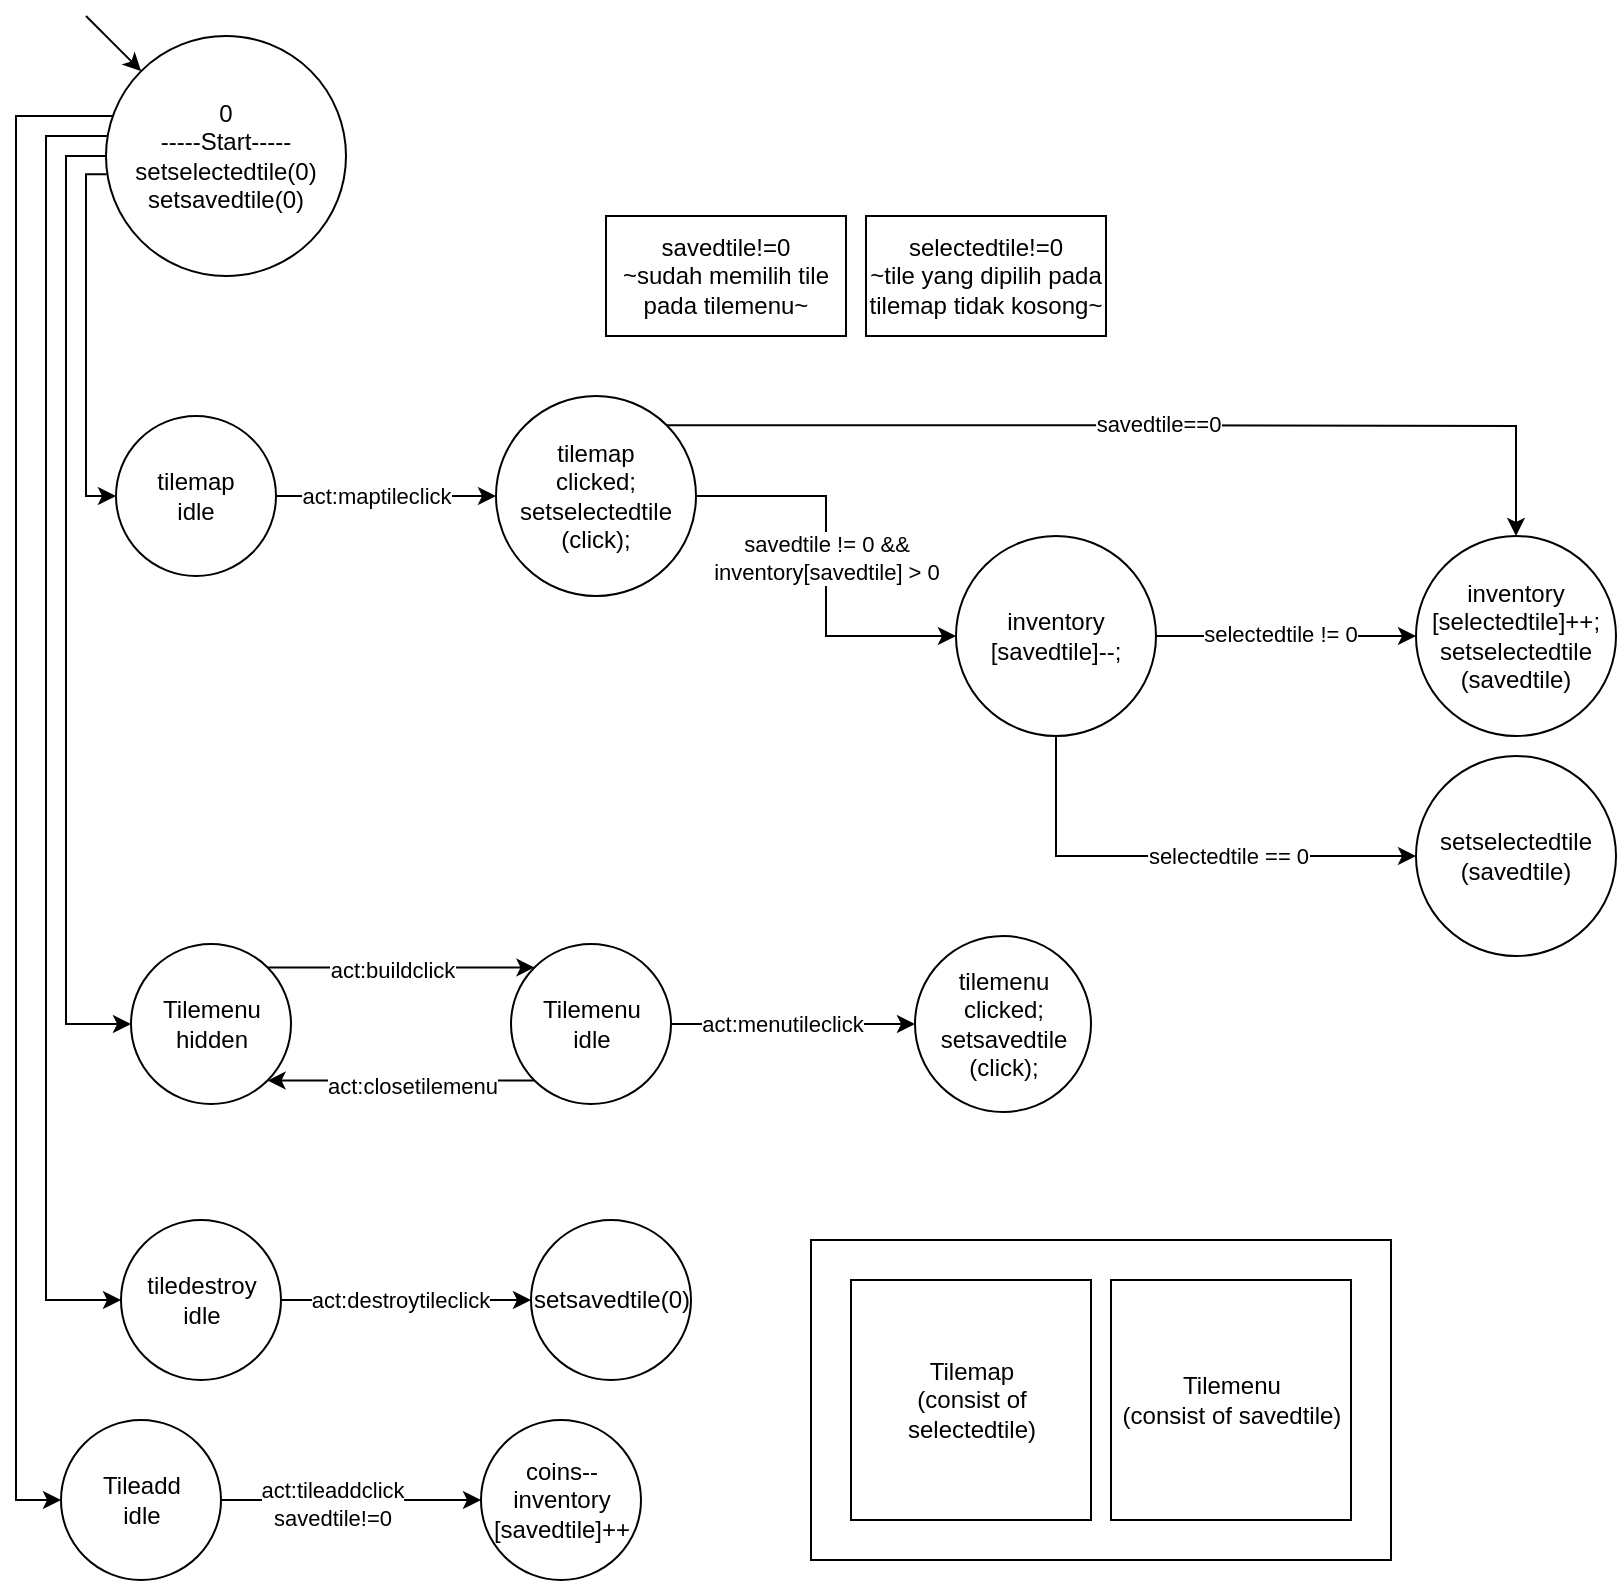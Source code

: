 <mxfile version="24.6.3" type="github">
  <diagram name="Page-1" id="B2VvSjPYqP0Dd8WSLtDL">
    <mxGraphModel dx="1647" dy="351" grid="1" gridSize="10" guides="1" tooltips="1" connect="1" arrows="1" fold="1" page="1" pageScale="1" pageWidth="850" pageHeight="1100" math="0" shadow="0">
      <root>
        <mxCell id="0" />
        <mxCell id="1" parent="0" />
        <mxCell id="H23mw5haXismM71pRZtm-64" style="edgeStyle=orthogonalEdgeStyle;rounded=0;orthogonalLoop=1;jettySize=auto;html=1;entryX=0;entryY=0.5;entryDx=0;entryDy=0;exitX=0.003;exitY=0.576;exitDx=0;exitDy=0;exitPerimeter=0;" parent="1" source="H23mw5haXismM71pRZtm-1" target="H23mw5haXismM71pRZtm-12" edge="1">
          <mxGeometry relative="1" as="geometry">
            <Array as="points">
              <mxPoint x="-795" y="159" />
              <mxPoint x="-795" y="320" />
            </Array>
          </mxGeometry>
        </mxCell>
        <mxCell id="H23mw5haXismM71pRZtm-65" style="edgeStyle=orthogonalEdgeStyle;rounded=0;orthogonalLoop=1;jettySize=auto;html=1;entryX=0;entryY=0.5;entryDx=0;entryDy=0;exitX=0;exitY=0.5;exitDx=0;exitDy=0;" parent="1" source="H23mw5haXismM71pRZtm-1" target="H23mw5haXismM71pRZtm-38" edge="1">
          <mxGeometry relative="1" as="geometry">
            <Array as="points">
              <mxPoint x="-805" y="150" />
              <mxPoint x="-805" y="584" />
            </Array>
          </mxGeometry>
        </mxCell>
        <mxCell id="H23mw5haXismM71pRZtm-67" style="edgeStyle=orthogonalEdgeStyle;rounded=0;orthogonalLoop=1;jettySize=auto;html=1;entryX=0;entryY=0.5;entryDx=0;entryDy=0;" parent="1" source="H23mw5haXismM71pRZtm-1" target="H23mw5haXismM71pRZtm-58" edge="1">
          <mxGeometry relative="1" as="geometry">
            <Array as="points">
              <mxPoint x="-815" y="140" />
              <mxPoint x="-815" y="722" />
            </Array>
          </mxGeometry>
        </mxCell>
        <mxCell id="H23mw5haXismM71pRZtm-69" style="edgeStyle=orthogonalEdgeStyle;rounded=0;orthogonalLoop=1;jettySize=auto;html=1;" parent="1" source="H23mw5haXismM71pRZtm-1" target="H23mw5haXismM71pRZtm-70" edge="1">
          <mxGeometry relative="1" as="geometry">
            <mxPoint x="-780" y="740" as="targetPoint" />
            <Array as="points">
              <mxPoint x="-830" y="130" />
              <mxPoint x="-830" y="822" />
            </Array>
          </mxGeometry>
        </mxCell>
        <mxCell id="H23mw5haXismM71pRZtm-1" value="&lt;div&gt;0&lt;/div&gt;-----Start-----&lt;div&gt;setselectedtile(0)&lt;/div&gt;&lt;div&gt;setsavedtile(0)&lt;/div&gt;" style="ellipse;whiteSpace=wrap;html=1;aspect=fixed;" parent="1" vertex="1">
          <mxGeometry x="-785" y="90" width="120" height="120" as="geometry" />
        </mxCell>
        <mxCell id="H23mw5haXismM71pRZtm-14" style="edgeStyle=orthogonalEdgeStyle;rounded=0;orthogonalLoop=1;jettySize=auto;html=1;entryX=0;entryY=0.5;entryDx=0;entryDy=0;" parent="1" source="H23mw5haXismM71pRZtm-12" target="H23mw5haXismM71pRZtm-13" edge="1">
          <mxGeometry relative="1" as="geometry" />
        </mxCell>
        <mxCell id="H23mw5haXismM71pRZtm-15" value="act:maptileclick" style="edgeLabel;html=1;align=center;verticalAlign=middle;resizable=0;points=[];" parent="H23mw5haXismM71pRZtm-14" vertex="1" connectable="0">
          <mxGeometry x="-0.097" y="1" relative="1" as="geometry">
            <mxPoint y="1" as="offset" />
          </mxGeometry>
        </mxCell>
        <mxCell id="H23mw5haXismM71pRZtm-12" value="tilemap&lt;br&gt;idle" style="ellipse;whiteSpace=wrap;html=1;aspect=fixed;" parent="1" vertex="1">
          <mxGeometry x="-780" y="280" width="80" height="80" as="geometry" />
        </mxCell>
        <mxCell id="H23mw5haXismM71pRZtm-26" style="edgeStyle=orthogonalEdgeStyle;rounded=0;orthogonalLoop=1;jettySize=auto;html=1;exitX=1;exitY=0.5;exitDx=0;exitDy=0;" parent="1" source="H23mw5haXismM71pRZtm-13" target="H23mw5haXismM71pRZtm-25" edge="1">
          <mxGeometry relative="1" as="geometry" />
        </mxCell>
        <mxCell id="H23mw5haXismM71pRZtm-27" value="savedtile != 0 &amp;amp;&amp;amp;&lt;br&gt;inventory[savedtile] &amp;gt; 0" style="edgeLabel;html=1;align=center;verticalAlign=middle;resizable=0;points=[];" parent="H23mw5haXismM71pRZtm-26" vertex="1" connectable="0">
          <mxGeometry x="-0.137" y="-1" relative="1" as="geometry">
            <mxPoint x="1" y="9" as="offset" />
          </mxGeometry>
        </mxCell>
        <mxCell id="nFDg0CQgzNbgJ2Q2-bqe-1" style="edgeStyle=orthogonalEdgeStyle;rounded=0;orthogonalLoop=1;jettySize=auto;html=1;exitX=1;exitY=0;exitDx=0;exitDy=0;entryX=0.5;entryY=0;entryDx=0;entryDy=0;" parent="1" source="H23mw5haXismM71pRZtm-13" target="H23mw5haXismM71pRZtm-51" edge="1">
          <mxGeometry relative="1" as="geometry">
            <mxPoint x="-465" y="470.0" as="targetPoint" />
            <Array as="points">
              <mxPoint x="-270" y="285" />
              <mxPoint x="-80" y="285" />
            </Array>
          </mxGeometry>
        </mxCell>
        <mxCell id="nFDg0CQgzNbgJ2Q2-bqe-3" value="savedtile==0" style="edgeLabel;html=1;align=center;verticalAlign=middle;resizable=0;points=[];" parent="nFDg0CQgzNbgJ2Q2-bqe-1" vertex="1" connectable="0">
          <mxGeometry x="-0.591" y="1" relative="1" as="geometry">
            <mxPoint x="147" as="offset" />
          </mxGeometry>
        </mxCell>
        <mxCell id="H23mw5haXismM71pRZtm-13" value="tilemap&lt;br&gt;clicked;&lt;br&gt;setselectedtile&lt;br&gt;(click);" style="ellipse;whiteSpace=wrap;html=1;aspect=fixed;" parent="1" vertex="1">
          <mxGeometry x="-590" y="270" width="100" height="100" as="geometry" />
        </mxCell>
        <mxCell id="H23mw5haXismM71pRZtm-24" value="" style="rounded=0;whiteSpace=wrap;html=1;" parent="1" vertex="1">
          <mxGeometry x="-432.5" y="692" width="290" height="160" as="geometry" />
        </mxCell>
        <mxCell id="H23mw5haXismM71pRZtm-22" value="Tilemap&lt;br&gt;(consist of selectedtile)" style="whiteSpace=wrap;html=1;aspect=fixed;" parent="1" vertex="1">
          <mxGeometry x="-412.5" y="712" width="120" height="120" as="geometry" />
        </mxCell>
        <mxCell id="H23mw5haXismM71pRZtm-23" value="Tilemenu&lt;br&gt;(consist of savedtile)" style="whiteSpace=wrap;html=1;aspect=fixed;" parent="1" vertex="1">
          <mxGeometry x="-282.5" y="712" width="120" height="120" as="geometry" />
        </mxCell>
        <mxCell id="H23mw5haXismM71pRZtm-52" style="edgeStyle=orthogonalEdgeStyle;rounded=0;orthogonalLoop=1;jettySize=auto;html=1;" parent="1" source="H23mw5haXismM71pRZtm-25" target="H23mw5haXismM71pRZtm-51" edge="1">
          <mxGeometry relative="1" as="geometry" />
        </mxCell>
        <mxCell id="H23mw5haXismM71pRZtm-53" value="selectedtile != 0" style="edgeLabel;html=1;align=center;verticalAlign=middle;resizable=0;points=[];" parent="H23mw5haXismM71pRZtm-52" vertex="1" connectable="0">
          <mxGeometry x="-0.046" y="1" relative="1" as="geometry">
            <mxPoint as="offset" />
          </mxGeometry>
        </mxCell>
        <mxCell id="H23mw5haXismM71pRZtm-55" style="edgeStyle=orthogonalEdgeStyle;rounded=0;orthogonalLoop=1;jettySize=auto;html=1;entryX=0;entryY=0.5;entryDx=0;entryDy=0;" parent="1" source="H23mw5haXismM71pRZtm-25" target="H23mw5haXismM71pRZtm-54" edge="1">
          <mxGeometry relative="1" as="geometry">
            <Array as="points">
              <mxPoint x="-310" y="500" />
            </Array>
          </mxGeometry>
        </mxCell>
        <mxCell id="H23mw5haXismM71pRZtm-56" value="selectedtile == 0" style="edgeLabel;html=1;align=center;verticalAlign=middle;resizable=0;points=[];" parent="H23mw5haXismM71pRZtm-55" vertex="1" connectable="0">
          <mxGeometry x="0.215" relative="1" as="geometry">
            <mxPoint as="offset" />
          </mxGeometry>
        </mxCell>
        <mxCell id="H23mw5haXismM71pRZtm-25" value="&lt;div&gt;inventory&lt;br&gt;[savedtile]--;&lt;/div&gt;" style="ellipse;whiteSpace=wrap;html=1;aspect=fixed;" parent="1" vertex="1">
          <mxGeometry x="-360" y="340" width="100" height="100" as="geometry" />
        </mxCell>
        <mxCell id="H23mw5haXismM71pRZtm-29" value="" style="endArrow=classic;html=1;rounded=0;entryX=0;entryY=0;entryDx=0;entryDy=0;" parent="1" target="H23mw5haXismM71pRZtm-1" edge="1">
          <mxGeometry width="50" height="50" relative="1" as="geometry">
            <mxPoint x="-795" y="80" as="sourcePoint" />
            <mxPoint x="-773" y="102" as="targetPoint" />
          </mxGeometry>
        </mxCell>
        <mxCell id="H23mw5haXismM71pRZtm-30" style="edgeStyle=orthogonalEdgeStyle;rounded=0;orthogonalLoop=1;jettySize=auto;html=1;entryX=0;entryY=0.5;entryDx=0;entryDy=0;exitX=1;exitY=0.5;exitDx=0;exitDy=0;" parent="1" source="H23mw5haXismM71pRZtm-39" target="H23mw5haXismM71pRZtm-35" edge="1">
          <mxGeometry relative="1" as="geometry">
            <mxPoint x="-367" y="652" as="sourcePoint" />
          </mxGeometry>
        </mxCell>
        <mxCell id="H23mw5haXismM71pRZtm-31" value="act:menutileclick" style="edgeLabel;html=1;align=center;verticalAlign=middle;resizable=0;points=[];" parent="H23mw5haXismM71pRZtm-30" vertex="1" connectable="0">
          <mxGeometry x="-0.097" y="1" relative="1" as="geometry">
            <mxPoint y="1" as="offset" />
          </mxGeometry>
        </mxCell>
        <mxCell id="H23mw5haXismM71pRZtm-35" value="tilemenu&lt;br&gt;clicked;&lt;br&gt;setsavedtile&lt;br&gt;(click);" style="ellipse;whiteSpace=wrap;html=1;aspect=fixed;" parent="1" vertex="1">
          <mxGeometry x="-380.5" y="540" width="88" height="88" as="geometry" />
        </mxCell>
        <mxCell id="H23mw5haXismM71pRZtm-40" value="" style="edgeStyle=orthogonalEdgeStyle;rounded=0;orthogonalLoop=1;jettySize=auto;html=1;exitX=1;exitY=0;exitDx=0;exitDy=0;entryX=0;entryY=0;entryDx=0;entryDy=0;" parent="1" source="H23mw5haXismM71pRZtm-38" target="H23mw5haXismM71pRZtm-39" edge="1">
          <mxGeometry relative="1" as="geometry" />
        </mxCell>
        <mxCell id="H23mw5haXismM71pRZtm-41" value="act:buildclick" style="edgeLabel;html=1;align=center;verticalAlign=middle;resizable=0;points=[];" parent="H23mw5haXismM71pRZtm-40" vertex="1" connectable="0">
          <mxGeometry x="-0.07" y="-1" relative="1" as="geometry">
            <mxPoint as="offset" />
          </mxGeometry>
        </mxCell>
        <mxCell id="H23mw5haXismM71pRZtm-38" value="Tilemenu&lt;br&gt;hidden" style="ellipse;whiteSpace=wrap;html=1;aspect=fixed;" parent="1" vertex="1">
          <mxGeometry x="-772.5" y="544" width="80" height="80" as="geometry" />
        </mxCell>
        <mxCell id="H23mw5haXismM71pRZtm-44" style="edgeStyle=orthogonalEdgeStyle;rounded=0;orthogonalLoop=1;jettySize=auto;html=1;entryX=1;entryY=1;entryDx=0;entryDy=0;exitX=0;exitY=1;exitDx=0;exitDy=0;" parent="1" source="H23mw5haXismM71pRZtm-39" target="H23mw5haXismM71pRZtm-38" edge="1">
          <mxGeometry relative="1" as="geometry" />
        </mxCell>
        <mxCell id="H23mw5haXismM71pRZtm-45" value="act:closetilemenu" style="edgeLabel;html=1;align=center;verticalAlign=middle;resizable=0;points=[];" parent="H23mw5haXismM71pRZtm-44" vertex="1" connectable="0">
          <mxGeometry x="0.215" y="2" relative="1" as="geometry">
            <mxPoint x="20" as="offset" />
          </mxGeometry>
        </mxCell>
        <mxCell id="H23mw5haXismM71pRZtm-39" value="Tilemenu&lt;br&gt;idle" style="ellipse;whiteSpace=wrap;html=1;aspect=fixed;" parent="1" vertex="1">
          <mxGeometry x="-582.5" y="544" width="80" height="80" as="geometry" />
        </mxCell>
        <mxCell id="H23mw5haXismM71pRZtm-48" value="savedtile!=0&lt;br&gt;~sudah memilih tile pada tilemenu~" style="rounded=0;whiteSpace=wrap;html=1;" parent="1" vertex="1">
          <mxGeometry x="-535" y="180" width="120" height="60" as="geometry" />
        </mxCell>
        <mxCell id="H23mw5haXismM71pRZtm-49" value="selectedtile!=0&lt;br&gt;~tile yang dipilih pada tilemap tidak kosong~" style="rounded=0;whiteSpace=wrap;html=1;" parent="1" vertex="1">
          <mxGeometry x="-405" y="180" width="120" height="60" as="geometry" />
        </mxCell>
        <mxCell id="H23mw5haXismM71pRZtm-51" value="&lt;div&gt;&lt;div&gt;inventory&lt;/div&gt;&lt;div&gt;[selectedtile]++;&lt;br&gt;setselectedtile&lt;br&gt;(savedtile)&lt;br&gt;&lt;/div&gt;&lt;/div&gt;" style="ellipse;whiteSpace=wrap;html=1;aspect=fixed;" parent="1" vertex="1">
          <mxGeometry x="-130" y="340" width="100" height="100" as="geometry" />
        </mxCell>
        <mxCell id="H23mw5haXismM71pRZtm-54" value="&lt;div&gt;&lt;div&gt;&lt;span style=&quot;background-color: initial;&quot;&gt;setselectedtile&lt;/span&gt;&lt;br&gt;&lt;/div&gt;&lt;div&gt;(savedtile)&lt;br&gt;&lt;/div&gt;&lt;/div&gt;" style="ellipse;whiteSpace=wrap;html=1;aspect=fixed;" parent="1" vertex="1">
          <mxGeometry x="-130" y="450" width="100" height="100" as="geometry" />
        </mxCell>
        <mxCell id="H23mw5haXismM71pRZtm-61" value="" style="edgeStyle=orthogonalEdgeStyle;rounded=0;orthogonalLoop=1;jettySize=auto;html=1;" parent="1" source="H23mw5haXismM71pRZtm-58" target="H23mw5haXismM71pRZtm-60" edge="1">
          <mxGeometry relative="1" as="geometry" />
        </mxCell>
        <mxCell id="H23mw5haXismM71pRZtm-62" value="act:destroytileclick" style="edgeLabel;html=1;align=center;verticalAlign=middle;resizable=0;points=[];" parent="H23mw5haXismM71pRZtm-61" vertex="1" connectable="0">
          <mxGeometry x="-0.573" y="1" relative="1" as="geometry">
            <mxPoint x="33" y="1" as="offset" />
          </mxGeometry>
        </mxCell>
        <mxCell id="H23mw5haXismM71pRZtm-58" value="tiledestroy&lt;div&gt;idle&lt;/div&gt;" style="ellipse;whiteSpace=wrap;html=1;aspect=fixed;" parent="1" vertex="1">
          <mxGeometry x="-777.5" y="682" width="80" height="80" as="geometry" />
        </mxCell>
        <mxCell id="H23mw5haXismM71pRZtm-60" value="setsavedtile(0)" style="ellipse;whiteSpace=wrap;html=1;" parent="1" vertex="1">
          <mxGeometry x="-572.5" y="682" width="80" height="80" as="geometry" />
        </mxCell>
        <mxCell id="H23mw5haXismM71pRZtm-71" style="edgeStyle=orthogonalEdgeStyle;rounded=0;orthogonalLoop=1;jettySize=auto;html=1;" parent="1" source="H23mw5haXismM71pRZtm-70" target="H23mw5haXismM71pRZtm-72" edge="1">
          <mxGeometry relative="1" as="geometry">
            <mxPoint x="-617.5" y="822" as="targetPoint" />
          </mxGeometry>
        </mxCell>
        <mxCell id="H23mw5haXismM71pRZtm-73" value="act:tileaddclick&lt;br&gt;savedtile!=0" style="edgeLabel;html=1;align=center;verticalAlign=middle;resizable=0;points=[];" parent="H23mw5haXismM71pRZtm-71" vertex="1" connectable="0">
          <mxGeometry x="-0.155" y="-2" relative="1" as="geometry">
            <mxPoint as="offset" />
          </mxGeometry>
        </mxCell>
        <mxCell id="H23mw5haXismM71pRZtm-70" value="Tileadd&lt;br&gt;idle" style="ellipse;whiteSpace=wrap;html=1;aspect=fixed;" parent="1" vertex="1">
          <mxGeometry x="-807.5" y="782" width="80" height="80" as="geometry" />
        </mxCell>
        <mxCell id="H23mw5haXismM71pRZtm-72" value="&lt;div&gt;coins--&lt;/div&gt;inventory&lt;br&gt;[savedtile]++" style="ellipse;whiteSpace=wrap;html=1;aspect=fixed;" parent="1" vertex="1">
          <mxGeometry x="-597.5" y="782" width="80" height="80" as="geometry" />
        </mxCell>
      </root>
    </mxGraphModel>
  </diagram>
</mxfile>
